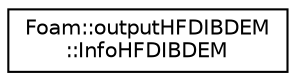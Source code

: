 digraph "Graphical Class Hierarchy"
{
 // LATEX_PDF_SIZE
  edge [fontname="Helvetica",fontsize="10",labelfontname="Helvetica",labelfontsize="10"];
  node [fontname="Helvetica",fontsize="10",shape=record];
  rankdir="LR";
  Node0 [label="Foam::outputHFDIBDEM\l::InfoHFDIBDEM",height=0.2,width=0.4,color="black", fillcolor="white", style="filled",URL="$classFoam_1_1outputHFDIBDEM_1_1InfoHFDIBDEM.html",tooltip=" "];
}
